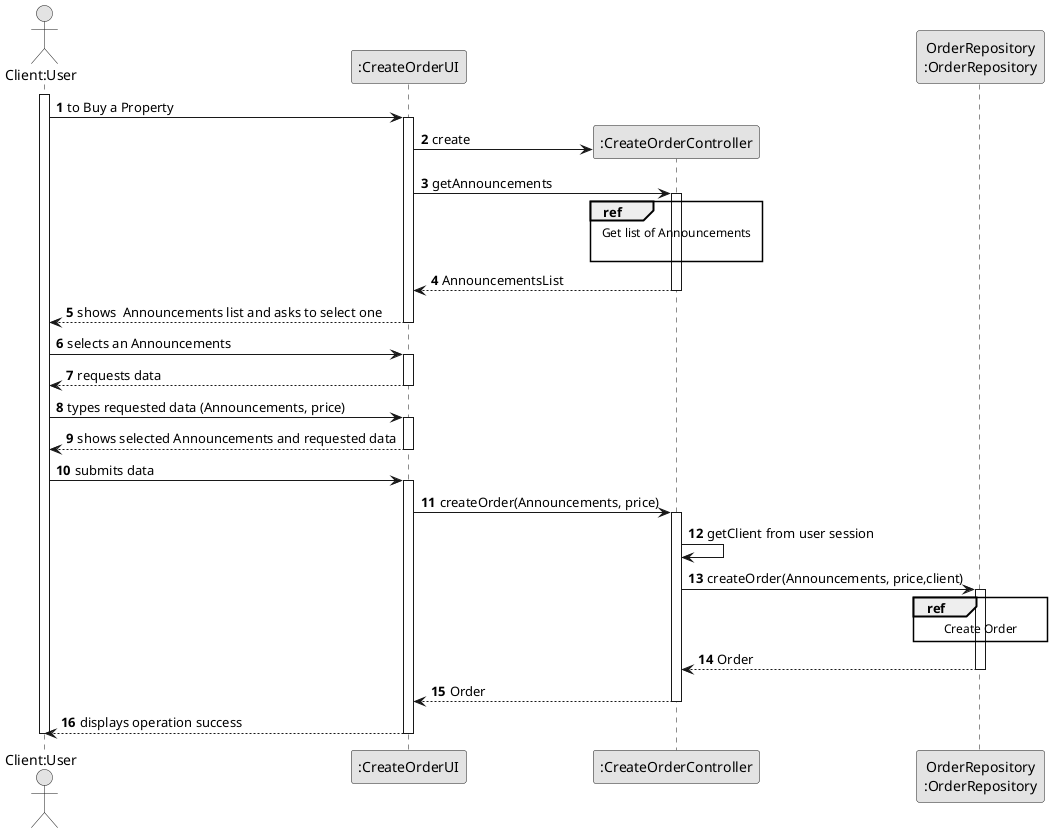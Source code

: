 @startuml
skinparam monochrome true
skinparam packageStyle rectangle
skinparam shadowing false

autonumber

'hide footbox
actor "Client:User" as CL
participant ":CreateOrderUI" as UI
participant ":CreateOrderController" as CTRL
participant "OrderRepository\n:OrderRepository" as ORD

activate CL

    CL -> UI :  to Buy a Property

    activate UI

        UI -> CTRL** : create
        UI -> CTRL : getAnnouncements

        ref over CTRL
            Get list of Announcements

        end ref

        activate CTRL

            CTRL --> UI : AnnouncementsList
        deactivate CTRL

        UI --> CL : shows  Announcements list and asks to select one
    deactivate UI
    CL -> UI : selects an Announcements

        activate UI

            UI --> CL : requests data
        deactivate UI
        CL -> UI : types requested data (Announcements, price)
        activate UI

        UI --> CL : shows selected Announcements and requested data
        deactivate UI
        CL -> UI : submits data
     activate UI

     UI -> CTRL : createOrder(Announcements, price)
    activate CTRL
    CTRL -> CTRL : getClient from user session

      CTRL -> ORD: createOrder(Announcements, price,client)
                 activate ORD
                     ref over ORD
                         Create Order
                     end
                     ORD --> CTRL : Order
                 deactivate ORD
            CTRL --> UI: Order
              deactivate CTRL
              UI --> CL: displays operation success
      deactivate UI
deactivate CL

@enduml